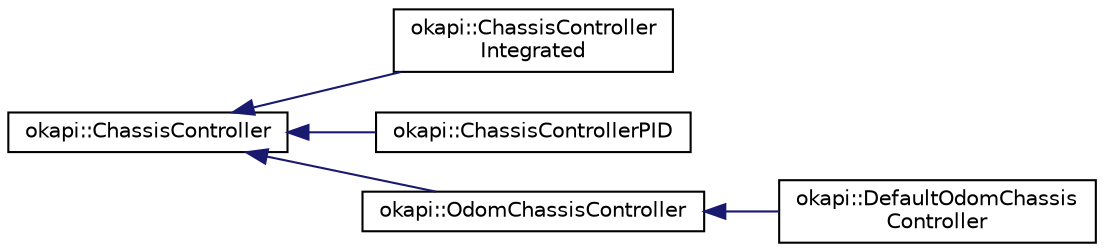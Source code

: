 digraph "Graphical Class Hierarchy"
{
 // LATEX_PDF_SIZE
  edge [fontname="Helvetica",fontsize="10",labelfontname="Helvetica",labelfontsize="10"];
  node [fontname="Helvetica",fontsize="10",shape=record];
  rankdir="LR";
  Node0 [label="okapi::ChassisController",height=0.2,width=0.4,color="black", fillcolor="white", style="filled",URL="$classokapi_1_1ChassisController.html",tooltip=" "];
  Node0 -> Node1 [dir="back",color="midnightblue",fontsize="10",style="solid",fontname="Helvetica"];
  Node1 [label="okapi::ChassisController\lIntegrated",height=0.2,width=0.4,color="black", fillcolor="white", style="filled",URL="$classokapi_1_1ChassisControllerIntegrated.html",tooltip=" "];
  Node0 -> Node2 [dir="back",color="midnightblue",fontsize="10",style="solid",fontname="Helvetica"];
  Node2 [label="okapi::ChassisControllerPID",height=0.2,width=0.4,color="black", fillcolor="white", style="filled",URL="$classokapi_1_1ChassisControllerPID.html",tooltip=" "];
  Node0 -> Node3 [dir="back",color="midnightblue",fontsize="10",style="solid",fontname="Helvetica"];
  Node3 [label="okapi::OdomChassisController",height=0.2,width=0.4,color="black", fillcolor="white", style="filled",URL="$classokapi_1_1OdomChassisController.html",tooltip=" "];
  Node3 -> Node4 [dir="back",color="midnightblue",fontsize="10",style="solid",fontname="Helvetica"];
  Node4 [label="okapi::DefaultOdomChassis\lController",height=0.2,width=0.4,color="black", fillcolor="white", style="filled",URL="$classokapi_1_1DefaultOdomChassisController.html",tooltip=" "];
}
